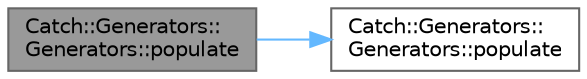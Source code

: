 digraph "Catch::Generators::Generators::populate"
{
 // LATEX_PDF_SIZE
  bgcolor="transparent";
  edge [fontname=Helvetica,fontsize=10,labelfontname=Helvetica,labelfontsize=10];
  node [fontname=Helvetica,fontsize=10,shape=box,height=0.2,width=0.4];
  rankdir="LR";
  Node1 [id="Node000001",label="Catch::Generators::\lGenerators::populate",height=0.2,width=0.4,color="gray40", fillcolor="grey60", style="filled", fontcolor="black",tooltip=" "];
  Node1 -> Node2 [id="edge1_Node000001_Node000002",color="steelblue1",style="solid",tooltip=" "];
  Node2 [id="Node000002",label="Catch::Generators::\lGenerators::populate",height=0.2,width=0.4,color="grey40", fillcolor="white", style="filled",URL="$class_catch_1_1_generators_1_1_generators.html#a56e1b82d4c9c952076cd58efbf7a4572",tooltip=" "];
}
